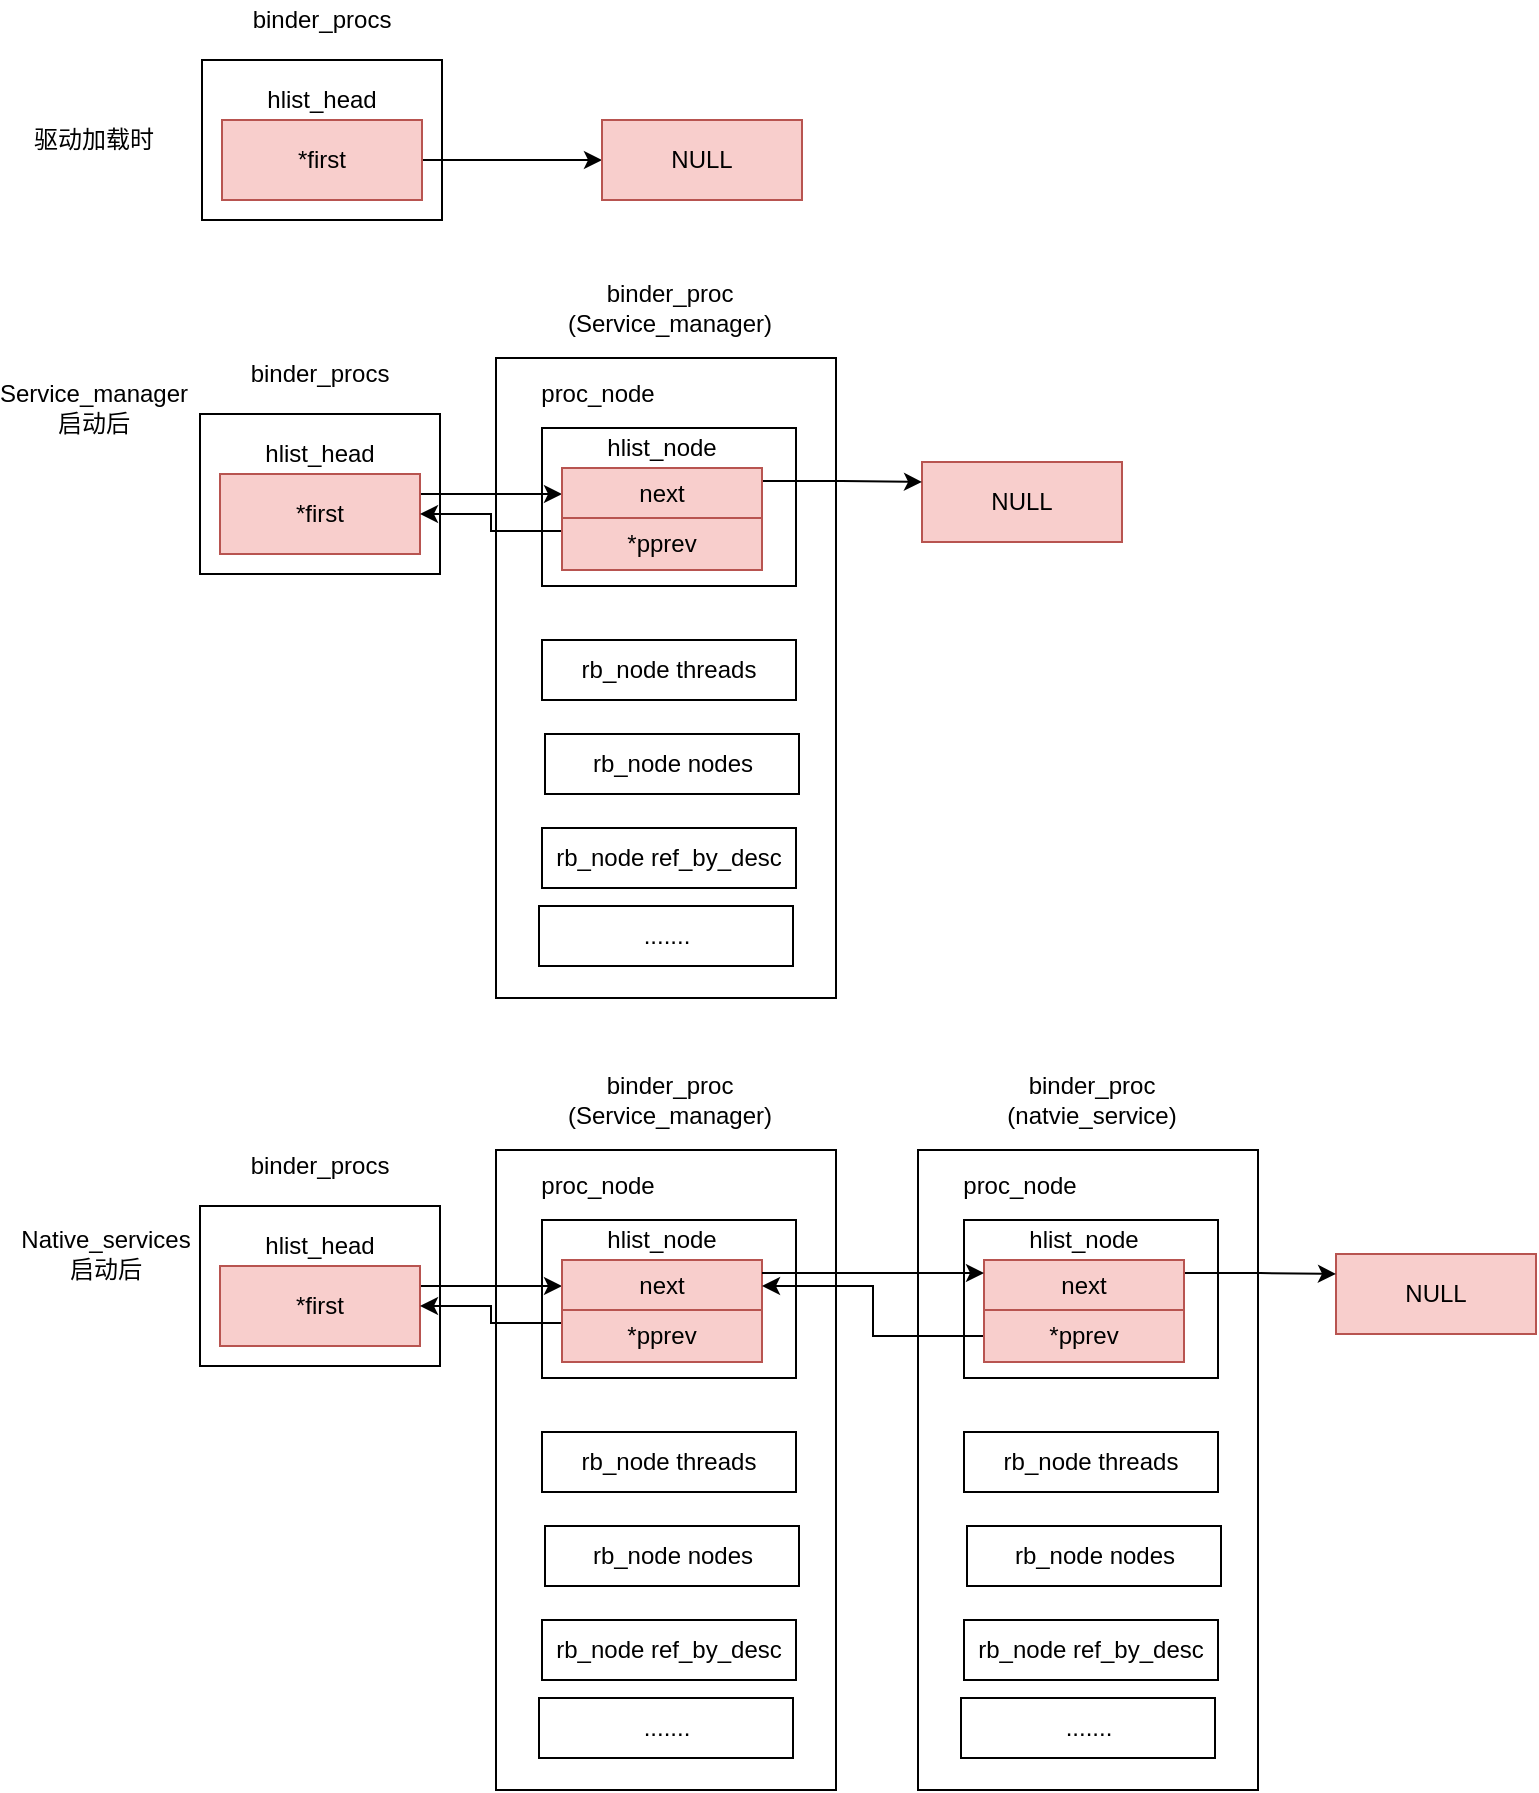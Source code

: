 <mxfile version="10.7.3" type="github"><diagram id="f5S5wsau89oDJ0mGk0TF" name="Page-1"><mxGraphModel dx="1394" dy="764" grid="1" gridSize="10" guides="1" tooltips="1" connect="1" arrows="1" fold="1" page="1" pageScale="1" pageWidth="850" pageHeight="1100" math="0" shadow="0"><root><mxCell id="0"/><mxCell id="1" parent="0"/><mxCell id="cAE2dEIA1_UFuCHR5B9O-16" value="" style="rounded=0;whiteSpace=wrap;html=1;" vertex="1" parent="1"><mxGeometry x="250" y="219" width="170" height="320" as="geometry"/></mxCell><mxCell id="cAE2dEIA1_UFuCHR5B9O-25" value="" style="rounded=0;whiteSpace=wrap;html=1;" vertex="1" parent="1"><mxGeometry x="273" y="254" width="127" height="79" as="geometry"/></mxCell><mxCell id="cAE2dEIA1_UFuCHR5B9O-1" value="" style="rounded=0;whiteSpace=wrap;html=1;" vertex="1" parent="1"><mxGeometry x="103" y="70" width="120" height="80" as="geometry"/></mxCell><mxCell id="cAE2dEIA1_UFuCHR5B9O-7" style="edgeStyle=orthogonalEdgeStyle;rounded=0;orthogonalLoop=1;jettySize=auto;html=1;exitX=1;exitY=0.5;exitDx=0;exitDy=0;" edge="1" parent="1" source="cAE2dEIA1_UFuCHR5B9O-2" target="cAE2dEIA1_UFuCHR5B9O-6"><mxGeometry relative="1" as="geometry"/></mxCell><mxCell id="cAE2dEIA1_UFuCHR5B9O-2" value="*first" style="rounded=0;whiteSpace=wrap;html=1;fillColor=#f8cecc;strokeColor=#b85450;" vertex="1" parent="1"><mxGeometry x="113" y="100" width="100" height="40" as="geometry"/></mxCell><mxCell id="cAE2dEIA1_UFuCHR5B9O-3" value="binder_procs" style="text;html=1;strokeColor=none;fillColor=none;align=center;verticalAlign=middle;whiteSpace=wrap;rounded=0;" vertex="1" parent="1"><mxGeometry x="143" y="40" width="40" height="20" as="geometry"/></mxCell><mxCell id="cAE2dEIA1_UFuCHR5B9O-4" value="hlist_head" style="text;html=1;strokeColor=none;fillColor=none;align=center;verticalAlign=middle;whiteSpace=wrap;rounded=0;" vertex="1" parent="1"><mxGeometry x="143" y="80" width="40" height="20" as="geometry"/></mxCell><mxCell id="cAE2dEIA1_UFuCHR5B9O-6" value="NULL" style="rounded=0;whiteSpace=wrap;html=1;fillColor=#f8cecc;strokeColor=#b85450;" vertex="1" parent="1"><mxGeometry x="303" y="100" width="100" height="40" as="geometry"/></mxCell><mxCell id="cAE2dEIA1_UFuCHR5B9O-8" value="驱动加载时" style="text;html=1;strokeColor=none;fillColor=none;align=center;verticalAlign=middle;whiteSpace=wrap;rounded=0;" vertex="1" parent="1"><mxGeometry x="14" y="100" width="70" height="20" as="geometry"/></mxCell><mxCell id="cAE2dEIA1_UFuCHR5B9O-9" value="" style="rounded=0;whiteSpace=wrap;html=1;" vertex="1" parent="1"><mxGeometry x="102" y="247" width="120" height="80" as="geometry"/></mxCell><mxCell id="cAE2dEIA1_UFuCHR5B9O-22" style="edgeStyle=orthogonalEdgeStyle;rounded=0;orthogonalLoop=1;jettySize=auto;html=1;exitX=1;exitY=0.25;exitDx=0;exitDy=0;" edge="1" parent="1" source="cAE2dEIA1_UFuCHR5B9O-11" target="cAE2dEIA1_UFuCHR5B9O-17"><mxGeometry relative="1" as="geometry"/></mxCell><mxCell id="cAE2dEIA1_UFuCHR5B9O-11" value="*first" style="rounded=0;whiteSpace=wrap;html=1;fillColor=#f8cecc;strokeColor=#b85450;" vertex="1" parent="1"><mxGeometry x="112" y="277" width="100" height="40" as="geometry"/></mxCell><mxCell id="cAE2dEIA1_UFuCHR5B9O-12" value="binder_procs" style="text;html=1;strokeColor=none;fillColor=none;align=center;verticalAlign=middle;whiteSpace=wrap;rounded=0;" vertex="1" parent="1"><mxGeometry x="142" y="217" width="40" height="20" as="geometry"/></mxCell><mxCell id="cAE2dEIA1_UFuCHR5B9O-13" value="hlist_head" style="text;html=1;strokeColor=none;fillColor=none;align=center;verticalAlign=middle;whiteSpace=wrap;rounded=0;" vertex="1" parent="1"><mxGeometry x="142" y="257" width="40" height="20" as="geometry"/></mxCell><mxCell id="cAE2dEIA1_UFuCHR5B9O-14" value="NULL" style="rounded=0;whiteSpace=wrap;html=1;fillColor=#f8cecc;strokeColor=#b85450;" vertex="1" parent="1"><mxGeometry x="463" y="271" width="100" height="40" as="geometry"/></mxCell><mxCell id="cAE2dEIA1_UFuCHR5B9O-27" style="edgeStyle=orthogonalEdgeStyle;rounded=0;orthogonalLoop=1;jettySize=auto;html=1;exitX=1;exitY=0.25;exitDx=0;exitDy=0;entryX=0;entryY=0.25;entryDx=0;entryDy=0;" edge="1" parent="1" source="cAE2dEIA1_UFuCHR5B9O-17" target="cAE2dEIA1_UFuCHR5B9O-14"><mxGeometry relative="1" as="geometry"/></mxCell><mxCell id="cAE2dEIA1_UFuCHR5B9O-17" value="next" style="rounded=0;whiteSpace=wrap;html=1;fillColor=#f8cecc;strokeColor=#b85450;" vertex="1" parent="1"><mxGeometry x="283" y="274" width="100" height="26" as="geometry"/></mxCell><mxCell id="cAE2dEIA1_UFuCHR5B9O-18" value="binder_proc&lt;br&gt;(Service_manager)&lt;br&gt;" style="text;html=1;strokeColor=none;fillColor=none;align=center;verticalAlign=middle;whiteSpace=wrap;rounded=0;" vertex="1" parent="1"><mxGeometry x="316.5" y="184" width="40" height="20" as="geometry"/></mxCell><mxCell id="cAE2dEIA1_UFuCHR5B9O-19" value="hlist_node" style="text;html=1;strokeColor=none;fillColor=none;align=center;verticalAlign=middle;whiteSpace=wrap;rounded=0;" vertex="1" parent="1"><mxGeometry x="313" y="254" width="40" height="20" as="geometry"/></mxCell><mxCell id="cAE2dEIA1_UFuCHR5B9O-28" style="edgeStyle=orthogonalEdgeStyle;rounded=0;orthogonalLoop=1;jettySize=auto;html=1;exitX=0;exitY=0.25;exitDx=0;exitDy=0;entryX=1;entryY=0.5;entryDx=0;entryDy=0;" edge="1" parent="1" source="cAE2dEIA1_UFuCHR5B9O-20" target="cAE2dEIA1_UFuCHR5B9O-11"><mxGeometry relative="1" as="geometry"/></mxCell><mxCell id="cAE2dEIA1_UFuCHR5B9O-20" value="*pprev" style="rounded=0;whiteSpace=wrap;html=1;fillColor=#f8cecc;strokeColor=#b85450;" vertex="1" parent="1"><mxGeometry x="283" y="299" width="100" height="26" as="geometry"/></mxCell><mxCell id="cAE2dEIA1_UFuCHR5B9O-21" value="Service_manager启动后&lt;br&gt;" style="text;html=1;strokeColor=none;fillColor=none;align=center;verticalAlign=middle;whiteSpace=wrap;rounded=0;" vertex="1" parent="1"><mxGeometry x="14" y="234" width="70" height="20" as="geometry"/></mxCell><mxCell id="cAE2dEIA1_UFuCHR5B9O-26" value="proc_node" style="text;html=1;strokeColor=none;fillColor=none;align=center;verticalAlign=middle;whiteSpace=wrap;rounded=0;" vertex="1" parent="1"><mxGeometry x="281" y="227" width="40" height="20" as="geometry"/></mxCell><mxCell id="cAE2dEIA1_UFuCHR5B9O-29" value="rb_node threads" style="rounded=0;whiteSpace=wrap;html=1;" vertex="1" parent="1"><mxGeometry x="273" y="360" width="127" height="30" as="geometry"/></mxCell><mxCell id="cAE2dEIA1_UFuCHR5B9O-30" value="rb_node nodes" style="rounded=0;whiteSpace=wrap;html=1;" vertex="1" parent="1"><mxGeometry x="274.5" y="407" width="127" height="30" as="geometry"/></mxCell><mxCell id="cAE2dEIA1_UFuCHR5B9O-31" value="rb_node ref_by_desc" style="rounded=0;whiteSpace=wrap;html=1;" vertex="1" parent="1"><mxGeometry x="273" y="454" width="127" height="30" as="geometry"/></mxCell><mxCell id="cAE2dEIA1_UFuCHR5B9O-32" value="......." style="rounded=0;whiteSpace=wrap;html=1;" vertex="1" parent="1"><mxGeometry x="271.5" y="493" width="127" height="30" as="geometry"/></mxCell><mxCell id="cAE2dEIA1_UFuCHR5B9O-33" value="" style="rounded=0;whiteSpace=wrap;html=1;" vertex="1" parent="1"><mxGeometry x="250" y="615" width="170" height="320" as="geometry"/></mxCell><mxCell id="cAE2dEIA1_UFuCHR5B9O-34" value="" style="rounded=0;whiteSpace=wrap;html=1;" vertex="1" parent="1"><mxGeometry x="273" y="650" width="127" height="79" as="geometry"/></mxCell><mxCell id="cAE2dEIA1_UFuCHR5B9O-35" value="" style="rounded=0;whiteSpace=wrap;html=1;" vertex="1" parent="1"><mxGeometry x="102" y="643" width="120" height="80" as="geometry"/></mxCell><mxCell id="cAE2dEIA1_UFuCHR5B9O-36" style="edgeStyle=orthogonalEdgeStyle;rounded=0;orthogonalLoop=1;jettySize=auto;html=1;exitX=1;exitY=0.25;exitDx=0;exitDy=0;" edge="1" parent="1" source="cAE2dEIA1_UFuCHR5B9O-37" target="cAE2dEIA1_UFuCHR5B9O-42"><mxGeometry relative="1" as="geometry"/></mxCell><mxCell id="cAE2dEIA1_UFuCHR5B9O-37" value="*first" style="rounded=0;whiteSpace=wrap;html=1;fillColor=#f8cecc;strokeColor=#b85450;" vertex="1" parent="1"><mxGeometry x="112" y="673" width="100" height="40" as="geometry"/></mxCell><mxCell id="cAE2dEIA1_UFuCHR5B9O-38" value="binder_procs" style="text;html=1;strokeColor=none;fillColor=none;align=center;verticalAlign=middle;whiteSpace=wrap;rounded=0;" vertex="1" parent="1"><mxGeometry x="142" y="613" width="40" height="20" as="geometry"/></mxCell><mxCell id="cAE2dEIA1_UFuCHR5B9O-39" value="hlist_head" style="text;html=1;strokeColor=none;fillColor=none;align=center;verticalAlign=middle;whiteSpace=wrap;rounded=0;" vertex="1" parent="1"><mxGeometry x="142" y="653" width="40" height="20" as="geometry"/></mxCell><mxCell id="cAE2dEIA1_UFuCHR5B9O-42" value="next" style="rounded=0;whiteSpace=wrap;html=1;fillColor=#f8cecc;strokeColor=#b85450;" vertex="1" parent="1"><mxGeometry x="283" y="670" width="100" height="26" as="geometry"/></mxCell><mxCell id="cAE2dEIA1_UFuCHR5B9O-43" value="binder_proc&lt;br&gt;(Service_manager)&lt;br&gt;" style="text;html=1;strokeColor=none;fillColor=none;align=center;verticalAlign=middle;whiteSpace=wrap;rounded=0;" vertex="1" parent="1"><mxGeometry x="316.5" y="580" width="40" height="20" as="geometry"/></mxCell><mxCell id="cAE2dEIA1_UFuCHR5B9O-44" value="hlist_node" style="text;html=1;strokeColor=none;fillColor=none;align=center;verticalAlign=middle;whiteSpace=wrap;rounded=0;" vertex="1" parent="1"><mxGeometry x="313" y="650" width="40" height="20" as="geometry"/></mxCell><mxCell id="cAE2dEIA1_UFuCHR5B9O-45" style="edgeStyle=orthogonalEdgeStyle;rounded=0;orthogonalLoop=1;jettySize=auto;html=1;exitX=0;exitY=0.25;exitDx=0;exitDy=0;entryX=1;entryY=0.5;entryDx=0;entryDy=0;" edge="1" parent="1" source="cAE2dEIA1_UFuCHR5B9O-46" target="cAE2dEIA1_UFuCHR5B9O-37"><mxGeometry relative="1" as="geometry"/></mxCell><mxCell id="cAE2dEIA1_UFuCHR5B9O-46" value="*pprev" style="rounded=0;whiteSpace=wrap;html=1;fillColor=#f8cecc;strokeColor=#b85450;" vertex="1" parent="1"><mxGeometry x="283" y="695" width="100" height="26" as="geometry"/></mxCell><mxCell id="cAE2dEIA1_UFuCHR5B9O-47" value="proc_node" style="text;html=1;strokeColor=none;fillColor=none;align=center;verticalAlign=middle;whiteSpace=wrap;rounded=0;" vertex="1" parent="1"><mxGeometry x="281" y="623" width="40" height="20" as="geometry"/></mxCell><mxCell id="cAE2dEIA1_UFuCHR5B9O-48" value="rb_node threads" style="rounded=0;whiteSpace=wrap;html=1;" vertex="1" parent="1"><mxGeometry x="273" y="756" width="127" height="30" as="geometry"/></mxCell><mxCell id="cAE2dEIA1_UFuCHR5B9O-49" value="rb_node nodes" style="rounded=0;whiteSpace=wrap;html=1;" vertex="1" parent="1"><mxGeometry x="274.5" y="803" width="127" height="30" as="geometry"/></mxCell><mxCell id="cAE2dEIA1_UFuCHR5B9O-50" value="rb_node ref_by_desc" style="rounded=0;whiteSpace=wrap;html=1;" vertex="1" parent="1"><mxGeometry x="273" y="850" width="127" height="30" as="geometry"/></mxCell><mxCell id="cAE2dEIA1_UFuCHR5B9O-51" value="......." style="rounded=0;whiteSpace=wrap;html=1;" vertex="1" parent="1"><mxGeometry x="271.5" y="889" width="127" height="30" as="geometry"/></mxCell><mxCell id="cAE2dEIA1_UFuCHR5B9O-52" value="Native_services&lt;br&gt;启动后&lt;br&gt;" style="text;html=1;strokeColor=none;fillColor=none;align=center;verticalAlign=middle;whiteSpace=wrap;rounded=0;" vertex="1" parent="1"><mxGeometry x="20" y="657" width="70" height="20" as="geometry"/></mxCell><mxCell id="cAE2dEIA1_UFuCHR5B9O-53" value="NULL" style="rounded=0;whiteSpace=wrap;html=1;fillColor=#f8cecc;strokeColor=#b85450;" vertex="1" parent="1"><mxGeometry x="670" y="667" width="100" height="40" as="geometry"/></mxCell><mxCell id="cAE2dEIA1_UFuCHR5B9O-54" value="" style="rounded=0;whiteSpace=wrap;html=1;" vertex="1" parent="1"><mxGeometry x="461" y="615" width="170" height="320" as="geometry"/></mxCell><mxCell id="cAE2dEIA1_UFuCHR5B9O-55" value="" style="rounded=0;whiteSpace=wrap;html=1;" vertex="1" parent="1"><mxGeometry x="484" y="650" width="127" height="79" as="geometry"/></mxCell><mxCell id="cAE2dEIA1_UFuCHR5B9O-66" style="edgeStyle=orthogonalEdgeStyle;rounded=0;orthogonalLoop=1;jettySize=auto;html=1;exitX=1;exitY=0.25;exitDx=0;exitDy=0;entryX=0;entryY=0.25;entryDx=0;entryDy=0;" edge="1" parent="1" source="cAE2dEIA1_UFuCHR5B9O-56" target="cAE2dEIA1_UFuCHR5B9O-53"><mxGeometry relative="1" as="geometry"/></mxCell><mxCell id="cAE2dEIA1_UFuCHR5B9O-56" value="next" style="rounded=0;whiteSpace=wrap;html=1;fillColor=#f8cecc;strokeColor=#b85450;" vertex="1" parent="1"><mxGeometry x="494" y="670" width="100" height="26" as="geometry"/></mxCell><mxCell id="cAE2dEIA1_UFuCHR5B9O-57" value="binder_proc&lt;br&gt;(natvie_service)&lt;br&gt;" style="text;html=1;strokeColor=none;fillColor=none;align=center;verticalAlign=middle;whiteSpace=wrap;rounded=0;" vertex="1" parent="1"><mxGeometry x="527.5" y="580" width="40" height="20" as="geometry"/></mxCell><mxCell id="cAE2dEIA1_UFuCHR5B9O-58" value="hlist_node" style="text;html=1;strokeColor=none;fillColor=none;align=center;verticalAlign=middle;whiteSpace=wrap;rounded=0;" vertex="1" parent="1"><mxGeometry x="524" y="650" width="40" height="20" as="geometry"/></mxCell><mxCell id="cAE2dEIA1_UFuCHR5B9O-65" style="edgeStyle=orthogonalEdgeStyle;rounded=0;orthogonalLoop=1;jettySize=auto;html=1;exitX=0;exitY=0.5;exitDx=0;exitDy=0;entryX=1;entryY=0.5;entryDx=0;entryDy=0;" edge="1" parent="1" source="cAE2dEIA1_UFuCHR5B9O-59" target="cAE2dEIA1_UFuCHR5B9O-42"><mxGeometry relative="1" as="geometry"/></mxCell><mxCell id="cAE2dEIA1_UFuCHR5B9O-59" value="*pprev" style="rounded=0;whiteSpace=wrap;html=1;fillColor=#f8cecc;strokeColor=#b85450;" vertex="1" parent="1"><mxGeometry x="494" y="695" width="100" height="26" as="geometry"/></mxCell><mxCell id="cAE2dEIA1_UFuCHR5B9O-60" value="proc_node" style="text;html=1;strokeColor=none;fillColor=none;align=center;verticalAlign=middle;whiteSpace=wrap;rounded=0;" vertex="1" parent="1"><mxGeometry x="492" y="623" width="40" height="20" as="geometry"/></mxCell><mxCell id="cAE2dEIA1_UFuCHR5B9O-61" value="rb_node threads" style="rounded=0;whiteSpace=wrap;html=1;" vertex="1" parent="1"><mxGeometry x="484" y="756" width="127" height="30" as="geometry"/></mxCell><mxCell id="cAE2dEIA1_UFuCHR5B9O-62" value="rb_node nodes" style="rounded=0;whiteSpace=wrap;html=1;" vertex="1" parent="1"><mxGeometry x="485.5" y="803" width="127" height="30" as="geometry"/></mxCell><mxCell id="cAE2dEIA1_UFuCHR5B9O-63" value="rb_node ref_by_desc" style="rounded=0;whiteSpace=wrap;html=1;" vertex="1" parent="1"><mxGeometry x="484" y="850" width="127" height="30" as="geometry"/></mxCell><mxCell id="cAE2dEIA1_UFuCHR5B9O-64" value="......." style="rounded=0;whiteSpace=wrap;html=1;" vertex="1" parent="1"><mxGeometry x="482.5" y="889" width="127" height="30" as="geometry"/></mxCell><mxCell id="cAE2dEIA1_UFuCHR5B9O-41" style="edgeStyle=orthogonalEdgeStyle;rounded=0;orthogonalLoop=1;jettySize=auto;html=1;exitX=1;exitY=0.25;exitDx=0;exitDy=0;entryX=0;entryY=0.25;entryDx=0;entryDy=0;" edge="1" parent="1" source="cAE2dEIA1_UFuCHR5B9O-42" target="cAE2dEIA1_UFuCHR5B9O-56"><mxGeometry relative="1" as="geometry"><mxPoint x="463" y="677" as="targetPoint"/></mxGeometry></mxCell></root></mxGraphModel></diagram></mxfile>